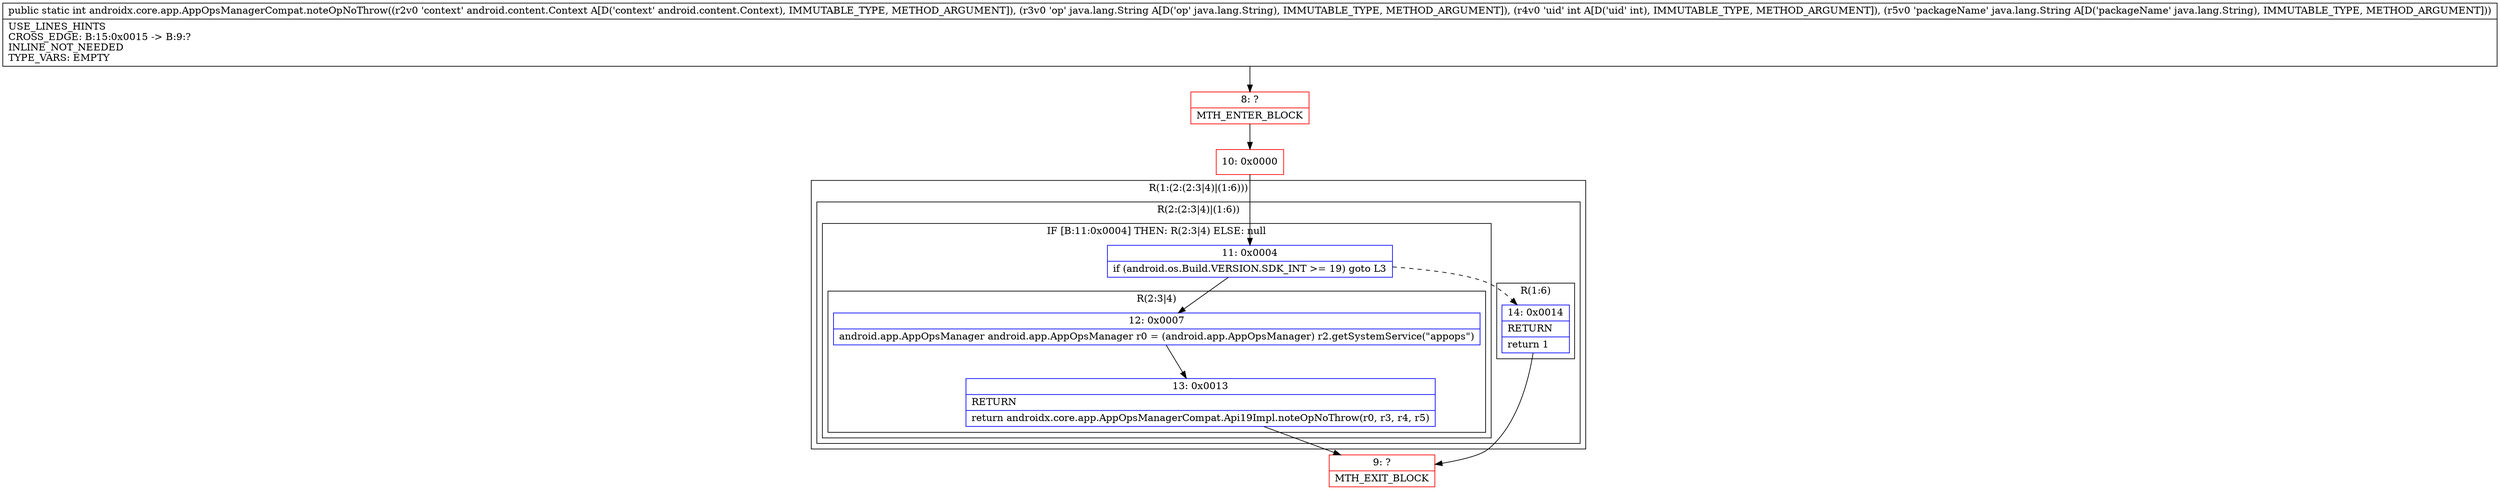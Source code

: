 digraph "CFG forandroidx.core.app.AppOpsManagerCompat.noteOpNoThrow(Landroid\/content\/Context;Ljava\/lang\/String;ILjava\/lang\/String;)I" {
subgraph cluster_Region_2001202351 {
label = "R(1:(2:(2:3|4)|(1:6)))";
node [shape=record,color=blue];
subgraph cluster_Region_188115985 {
label = "R(2:(2:3|4)|(1:6))";
node [shape=record,color=blue];
subgraph cluster_IfRegion_55532523 {
label = "IF [B:11:0x0004] THEN: R(2:3|4) ELSE: null";
node [shape=record,color=blue];
Node_11 [shape=record,label="{11\:\ 0x0004|if (android.os.Build.VERSION.SDK_INT \>= 19) goto L3\l}"];
subgraph cluster_Region_192775841 {
label = "R(2:3|4)";
node [shape=record,color=blue];
Node_12 [shape=record,label="{12\:\ 0x0007|android.app.AppOpsManager android.app.AppOpsManager r0 = (android.app.AppOpsManager) r2.getSystemService(\"appops\")\l}"];
Node_13 [shape=record,label="{13\:\ 0x0013|RETURN\l|return androidx.core.app.AppOpsManagerCompat.Api19Impl.noteOpNoThrow(r0, r3, r4, r5)\l}"];
}
}
subgraph cluster_Region_610700238 {
label = "R(1:6)";
node [shape=record,color=blue];
Node_14 [shape=record,label="{14\:\ 0x0014|RETURN\l|return 1\l}"];
}
}
}
Node_8 [shape=record,color=red,label="{8\:\ ?|MTH_ENTER_BLOCK\l}"];
Node_10 [shape=record,color=red,label="{10\:\ 0x0000}"];
Node_9 [shape=record,color=red,label="{9\:\ ?|MTH_EXIT_BLOCK\l}"];
MethodNode[shape=record,label="{public static int androidx.core.app.AppOpsManagerCompat.noteOpNoThrow((r2v0 'context' android.content.Context A[D('context' android.content.Context), IMMUTABLE_TYPE, METHOD_ARGUMENT]), (r3v0 'op' java.lang.String A[D('op' java.lang.String), IMMUTABLE_TYPE, METHOD_ARGUMENT]), (r4v0 'uid' int A[D('uid' int), IMMUTABLE_TYPE, METHOD_ARGUMENT]), (r5v0 'packageName' java.lang.String A[D('packageName' java.lang.String), IMMUTABLE_TYPE, METHOD_ARGUMENT]))  | USE_LINES_HINTS\lCROSS_EDGE: B:15:0x0015 \-\> B:9:?\lINLINE_NOT_NEEDED\lTYPE_VARS: EMPTY\l}"];
MethodNode -> Node_8;Node_11 -> Node_12;
Node_11 -> Node_14[style=dashed];
Node_12 -> Node_13;
Node_13 -> Node_9;
Node_14 -> Node_9;
Node_8 -> Node_10;
Node_10 -> Node_11;
}

